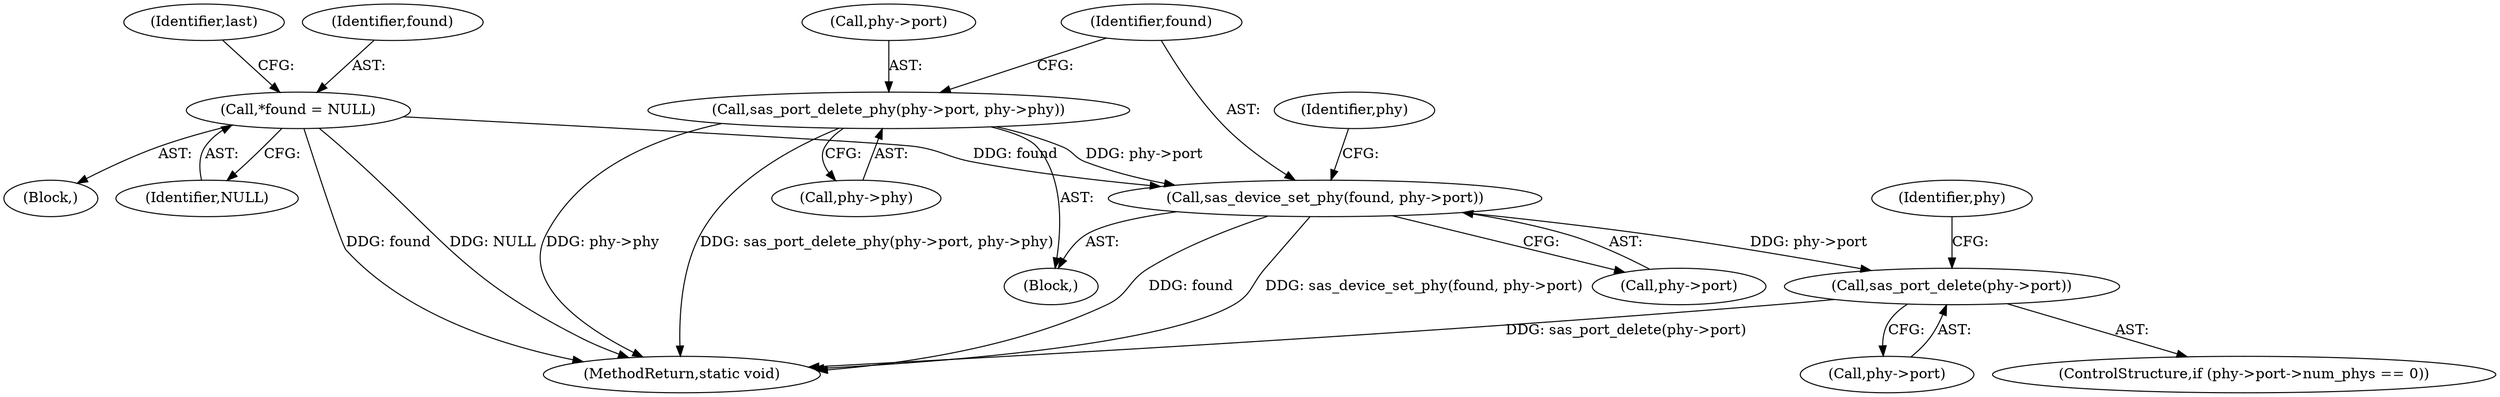 digraph "0_linux_0558f33c06bb910e2879e355192227a8e8f0219d_8@pointer" {
"1000198" [label="(Call,sas_device_set_phy(found, phy->port))"];
"1000124" [label="(Call,*found = NULL)"];
"1000191" [label="(Call,sas_port_delete_phy(phy->port, phy->phy))"];
"1000211" [label="(Call,sas_port_delete(phy->port))"];
"1000211" [label="(Call,sas_port_delete(phy->port))"];
"1000124" [label="(Call,*found = NULL)"];
"1000217" [label="(Identifier,phy)"];
"1000104" [label="(Block,)"];
"1000207" [label="(Identifier,phy)"];
"1000198" [label="(Call,sas_device_set_phy(found, phy->port))"];
"1000126" [label="(Identifier,NULL)"];
"1000125" [label="(Identifier,found)"];
"1000192" [label="(Call,phy->port)"];
"1000128" [label="(Identifier,last)"];
"1000220" [label="(MethodReturn,static void)"];
"1000190" [label="(Block,)"];
"1000199" [label="(Identifier,found)"];
"1000191" [label="(Call,sas_port_delete_phy(phy->port, phy->phy))"];
"1000195" [label="(Call,phy->phy)"];
"1000203" [label="(ControlStructure,if (phy->port->num_phys == 0))"];
"1000212" [label="(Call,phy->port)"];
"1000200" [label="(Call,phy->port)"];
"1000198" -> "1000190"  [label="AST: "];
"1000198" -> "1000200"  [label="CFG: "];
"1000199" -> "1000198"  [label="AST: "];
"1000200" -> "1000198"  [label="AST: "];
"1000207" -> "1000198"  [label="CFG: "];
"1000198" -> "1000220"  [label="DDG: found"];
"1000198" -> "1000220"  [label="DDG: sas_device_set_phy(found, phy->port)"];
"1000124" -> "1000198"  [label="DDG: found"];
"1000191" -> "1000198"  [label="DDG: phy->port"];
"1000198" -> "1000211"  [label="DDG: phy->port"];
"1000124" -> "1000104"  [label="AST: "];
"1000124" -> "1000126"  [label="CFG: "];
"1000125" -> "1000124"  [label="AST: "];
"1000126" -> "1000124"  [label="AST: "];
"1000128" -> "1000124"  [label="CFG: "];
"1000124" -> "1000220"  [label="DDG: NULL"];
"1000124" -> "1000220"  [label="DDG: found"];
"1000191" -> "1000190"  [label="AST: "];
"1000191" -> "1000195"  [label="CFG: "];
"1000192" -> "1000191"  [label="AST: "];
"1000195" -> "1000191"  [label="AST: "];
"1000199" -> "1000191"  [label="CFG: "];
"1000191" -> "1000220"  [label="DDG: phy->phy"];
"1000191" -> "1000220"  [label="DDG: sas_port_delete_phy(phy->port, phy->phy)"];
"1000211" -> "1000203"  [label="AST: "];
"1000211" -> "1000212"  [label="CFG: "];
"1000212" -> "1000211"  [label="AST: "];
"1000217" -> "1000211"  [label="CFG: "];
"1000211" -> "1000220"  [label="DDG: sas_port_delete(phy->port)"];
}
